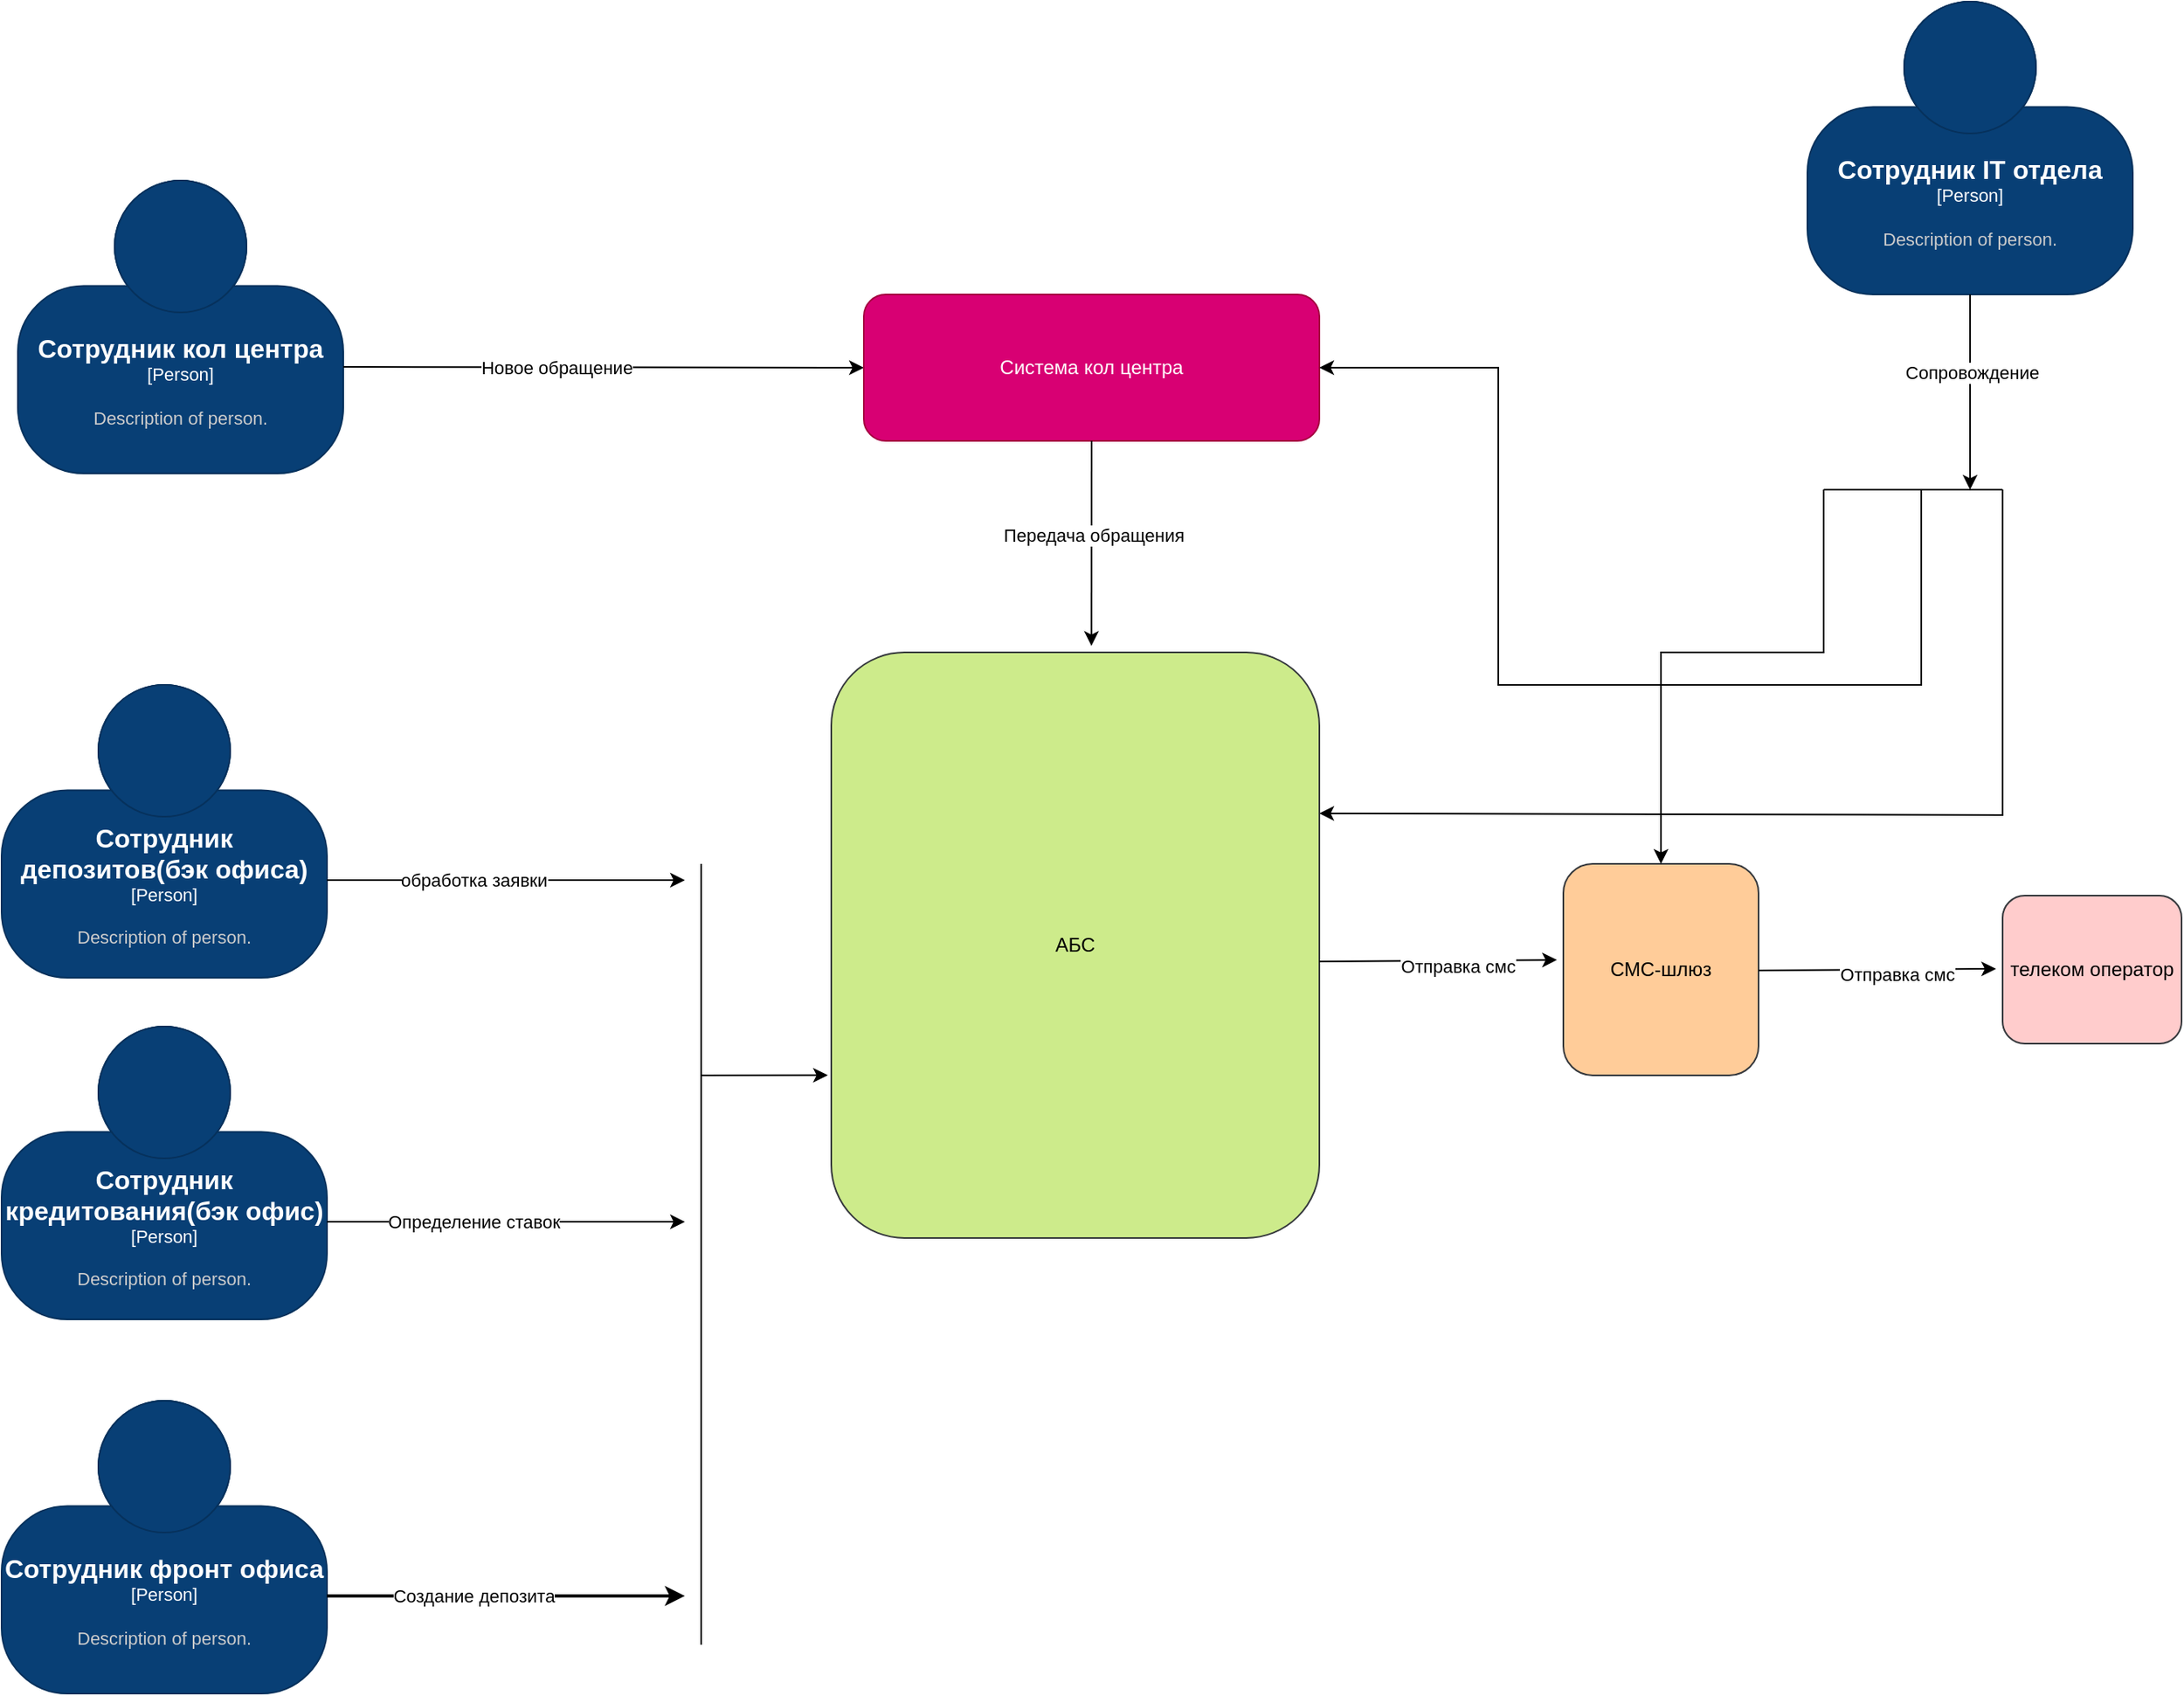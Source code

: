 <mxfile version="26.0.16">
  <diagram name="Страница — 1" id="PBP32PmpHkqNu2cr7u3G">
    <mxGraphModel dx="2901" dy="2311" grid="1" gridSize="10" guides="1" tooltips="1" connect="1" arrows="1" fold="1" page="1" pageScale="1" pageWidth="827" pageHeight="1169" math="0" shadow="0">
      <root>
        <mxCell id="0" />
        <mxCell id="1" parent="0" />
        <mxCell id="BXA2-kEwulEznvEi2GFy-1" value="АБС" style="rounded=1;whiteSpace=wrap;html=1;fillColor=#cdeb8b;strokeColor=#36393d;" vertex="1" parent="1">
          <mxGeometry x="230" y="380" width="300" height="360" as="geometry" />
        </mxCell>
        <object placeholders="1" c4Name="Сотрудник кол центра" c4Type="Person" c4Description="Description of person." label="&lt;font style=&quot;font-size: 16px&quot;&gt;&lt;b&gt;%c4Name%&lt;/b&gt;&lt;/font&gt;&lt;div&gt;[%c4Type%]&lt;/div&gt;&lt;br&gt;&lt;div&gt;&lt;font style=&quot;font-size: 11px&quot;&gt;&lt;font color=&quot;#cccccc&quot;&gt;%c4Description%&lt;/font&gt;&lt;/div&gt;" id="BXA2-kEwulEznvEi2GFy-2">
          <mxCell style="html=1;fontSize=11;dashed=0;whiteSpace=wrap;fillColor=#083F75;strokeColor=#06315C;fontColor=#ffffff;shape=mxgraph.c4.person2;align=center;metaEdit=1;points=[[0.5,0,0],[1,0.5,0],[1,0.75,0],[0.75,1,0],[0.5,1,0],[0.25,1,0],[0,0.75,0],[0,0.5,0]];resizable=0;" vertex="1" parent="1">
            <mxGeometry x="-270" y="90" width="200" height="180" as="geometry" />
          </mxCell>
        </object>
        <mxCell id="BXA2-kEwulEznvEi2GFy-3" value="" style="endArrow=none;html=1;rounded=0;" edge="1" parent="1">
          <mxGeometry width="50" height="50" relative="1" as="geometry">
            <mxPoint x="150" y="990" as="sourcePoint" />
            <mxPoint x="150" y="510" as="targetPoint" />
          </mxGeometry>
        </mxCell>
        <mxCell id="BXA2-kEwulEznvEi2GFy-4" value="" style="endArrow=classic;html=1;rounded=0;strokeWidth=1;entryX=0;entryY=0.5;entryDx=0;entryDy=0;" edge="1" parent="1" target="BXA2-kEwulEznvEi2GFy-23">
          <mxGeometry width="50" height="50" relative="1" as="geometry">
            <mxPoint x="-70" y="204.5" as="sourcePoint" />
            <mxPoint x="150" y="204.5" as="targetPoint" />
          </mxGeometry>
        </mxCell>
        <mxCell id="BXA2-kEwulEznvEi2GFy-5" value="Новое обращение" style="edgeLabel;html=1;align=center;verticalAlign=middle;resizable=0;points=[];" vertex="1" connectable="0" parent="BXA2-kEwulEznvEi2GFy-4">
          <mxGeometry x="-0.182" relative="1" as="geometry">
            <mxPoint as="offset" />
          </mxGeometry>
        </mxCell>
        <object placeholders="1" c4Name="Сотрудник депозитов(бэк офиса)" c4Type="Person" c4Description="Description of person." label="&lt;font style=&quot;font-size: 16px&quot;&gt;&lt;b&gt;%c4Name%&lt;/b&gt;&lt;/font&gt;&lt;div&gt;[%c4Type%]&lt;/div&gt;&lt;br&gt;&lt;div&gt;&lt;font style=&quot;font-size: 11px&quot;&gt;&lt;font color=&quot;#cccccc&quot;&gt;%c4Description%&lt;/font&gt;&lt;/div&gt;" id="BXA2-kEwulEznvEi2GFy-6">
          <mxCell style="html=1;fontSize=11;dashed=0;whiteSpace=wrap;fillColor=#083F75;strokeColor=#06315C;fontColor=#ffffff;shape=mxgraph.c4.person2;align=center;metaEdit=1;points=[[0.5,0,0],[1,0.5,0],[1,0.75,0],[0.75,1,0],[0.5,1,0],[0.25,1,0],[0,0.75,0],[0,0.5,0]];resizable=0;" vertex="1" parent="1">
            <mxGeometry x="-280" y="400" width="200" height="180" as="geometry" />
          </mxCell>
        </object>
        <mxCell id="BXA2-kEwulEznvEi2GFy-7" value="" style="endArrow=classic;html=1;rounded=0;strokeWidth=1;" edge="1" parent="1">
          <mxGeometry width="50" height="50" relative="1" as="geometry">
            <mxPoint x="-80" y="520" as="sourcePoint" />
            <mxPoint x="140" y="520" as="targetPoint" />
          </mxGeometry>
        </mxCell>
        <mxCell id="BXA2-kEwulEznvEi2GFy-8" value="обработка заявки" style="edgeLabel;html=1;align=center;verticalAlign=middle;resizable=0;points=[];" vertex="1" connectable="0" parent="BXA2-kEwulEznvEi2GFy-7">
          <mxGeometry x="-0.182" relative="1" as="geometry">
            <mxPoint as="offset" />
          </mxGeometry>
        </mxCell>
        <mxCell id="BXA2-kEwulEznvEi2GFy-9" value="" style="swimlane;swimlaneHead=0;swimlaneBody=0;fontStyle=0;connectable=0;strokeColor=inherit;fillColor=none;startSize=0;collapsible=0;recursiveResize=0;expand=0;fontSize=16;" vertex="1" parent="1">
          <mxGeometry x="620" y="653" width="160" height="177" as="geometry">
            <mxRectangle width="160" height="177" as="alternateBounds" />
          </mxGeometry>
        </mxCell>
        <mxCell id="BXA2-kEwulEznvEi2GFy-11" value="СМС-шлюз" style="rounded=1;whiteSpace=wrap;html=1;fillColor=#ffcc99;strokeColor=#36393d;" vertex="1" parent="1">
          <mxGeometry x="680" y="510" width="120" height="130" as="geometry" />
        </mxCell>
        <mxCell id="BXA2-kEwulEznvEi2GFy-12" value="" style="endArrow=classic;html=1;rounded=0;entryX=-0.033;entryY=0.454;entryDx=0;entryDy=0;entryPerimeter=0;" edge="1" parent="1" target="BXA2-kEwulEznvEi2GFy-11">
          <mxGeometry width="50" height="50" relative="1" as="geometry">
            <mxPoint x="530" y="570" as="sourcePoint" />
            <mxPoint x="580" y="520" as="targetPoint" />
          </mxGeometry>
        </mxCell>
        <mxCell id="BXA2-kEwulEznvEi2GFy-13" value="Отправка смс" style="edgeLabel;html=1;align=center;verticalAlign=middle;resizable=0;points=[];" vertex="1" connectable="0" parent="BXA2-kEwulEznvEi2GFy-12">
          <mxGeometry x="0.164" y="-3" relative="1" as="geometry">
            <mxPoint as="offset" />
          </mxGeometry>
        </mxCell>
        <mxCell id="BXA2-kEwulEznvEi2GFy-14" value="телеком оператор" style="rounded=1;whiteSpace=wrap;html=1;fillColor=#ffcccc;strokeColor=#36393d;" vertex="1" parent="1">
          <mxGeometry x="950" y="529.5" width="110" height="91" as="geometry" />
        </mxCell>
        <mxCell id="BXA2-kEwulEznvEi2GFy-15" value="" style="endArrow=classic;html=1;rounded=0;entryX=-0.033;entryY=0.454;entryDx=0;entryDy=0;entryPerimeter=0;" edge="1" parent="1">
          <mxGeometry width="50" height="50" relative="1" as="geometry">
            <mxPoint x="800" y="575.5" as="sourcePoint" />
            <mxPoint x="946" y="574.5" as="targetPoint" />
          </mxGeometry>
        </mxCell>
        <mxCell id="BXA2-kEwulEznvEi2GFy-16" value="Отправка смс" style="edgeLabel;html=1;align=center;verticalAlign=middle;resizable=0;points=[];" vertex="1" connectable="0" parent="BXA2-kEwulEznvEi2GFy-15">
          <mxGeometry x="0.164" y="-3" relative="1" as="geometry">
            <mxPoint as="offset" />
          </mxGeometry>
        </mxCell>
        <object placeholders="1" c4Name="Сотрудник кредитования(бэк офис)" c4Type="Person" c4Description="Description of person." label="&lt;font style=&quot;font-size: 16px&quot;&gt;&lt;b&gt;%c4Name%&lt;/b&gt;&lt;/font&gt;&lt;div&gt;[%c4Type%]&lt;/div&gt;&lt;br&gt;&lt;div&gt;&lt;font style=&quot;font-size: 11px&quot;&gt;&lt;font color=&quot;#cccccc&quot;&gt;%c4Description%&lt;/font&gt;&lt;/div&gt;" id="BXA2-kEwulEznvEi2GFy-17">
          <mxCell style="html=1;fontSize=11;dashed=0;whiteSpace=wrap;fillColor=#083F75;strokeColor=#06315C;fontColor=#ffffff;shape=mxgraph.c4.person2;align=center;metaEdit=1;points=[[0.5,0,0],[1,0.5,0],[1,0.75,0],[0.75,1,0],[0.5,1,0],[0.25,1,0],[0,0.75,0],[0,0.5,0]];resizable=0;" vertex="1" parent="1">
            <mxGeometry x="-280" y="610" width="200" height="180" as="geometry" />
          </mxCell>
        </object>
        <mxCell id="BXA2-kEwulEznvEi2GFy-18" value="" style="endArrow=classic;html=1;rounded=0;strokeWidth=1;" edge="1" parent="1">
          <mxGeometry width="50" height="50" relative="1" as="geometry">
            <mxPoint x="-80" y="730" as="sourcePoint" />
            <mxPoint x="140" y="730" as="targetPoint" />
          </mxGeometry>
        </mxCell>
        <mxCell id="BXA2-kEwulEznvEi2GFy-19" value="Определение ставок" style="edgeLabel;html=1;align=center;verticalAlign=middle;resizable=0;points=[];" vertex="1" connectable="0" parent="BXA2-kEwulEznvEi2GFy-18">
          <mxGeometry x="-0.182" relative="1" as="geometry">
            <mxPoint as="offset" />
          </mxGeometry>
        </mxCell>
        <object placeholders="1" c4Name="Сотрудник фронт офиса" c4Type="Person" c4Description="Description of person." label="&lt;font style=&quot;font-size: 16px&quot;&gt;&lt;b&gt;%c4Name%&lt;/b&gt;&lt;/font&gt;&lt;div&gt;[%c4Type%]&lt;/div&gt;&lt;br&gt;&lt;div&gt;&lt;font style=&quot;font-size: 11px&quot;&gt;&lt;font color=&quot;#cccccc&quot;&gt;%c4Description%&lt;/font&gt;&lt;/div&gt;" id="BXA2-kEwulEznvEi2GFy-20">
          <mxCell style="html=1;fontSize=11;dashed=0;whiteSpace=wrap;fillColor=#083F75;strokeColor=#06315C;fontColor=#ffffff;shape=mxgraph.c4.person2;align=center;metaEdit=1;points=[[0.5,0,0],[1,0.5,0],[1,0.75,0],[0.75,1,0],[0.5,1,0],[0.25,1,0],[0,0.75,0],[0,0.5,0]];resizable=0;" vertex="1" parent="1">
            <mxGeometry x="-280" y="840" width="200" height="180" as="geometry" />
          </mxCell>
        </object>
        <mxCell id="BXA2-kEwulEznvEi2GFy-21" value="" style="endArrow=classic;html=1;rounded=0;strokeWidth=2;" edge="1" parent="1">
          <mxGeometry width="50" height="50" relative="1" as="geometry">
            <mxPoint x="-80" y="960" as="sourcePoint" />
            <mxPoint x="140" y="960" as="targetPoint" />
          </mxGeometry>
        </mxCell>
        <mxCell id="BXA2-kEwulEznvEi2GFy-22" value="Создание депозита" style="edgeLabel;html=1;align=center;verticalAlign=middle;resizable=0;points=[];" vertex="1" connectable="0" parent="BXA2-kEwulEznvEi2GFy-21">
          <mxGeometry x="-0.182" relative="1" as="geometry">
            <mxPoint as="offset" />
          </mxGeometry>
        </mxCell>
        <mxCell id="BXA2-kEwulEznvEi2GFy-23" value="Система кол центра" style="rounded=1;whiteSpace=wrap;html=1;fillColor=#d80073;strokeColor=#A50040;fontColor=#ffffff;" vertex="1" parent="1">
          <mxGeometry x="250" y="160" width="280" height="90" as="geometry" />
        </mxCell>
        <mxCell id="BXA2-kEwulEznvEi2GFy-24" value="" style="endArrow=classic;html=1;rounded=0;entryX=0.533;entryY=-0.011;entryDx=0;entryDy=0;entryPerimeter=0;" edge="1" parent="1" target="BXA2-kEwulEznvEi2GFy-1">
          <mxGeometry width="50" height="50" relative="1" as="geometry">
            <mxPoint x="390" y="250" as="sourcePoint" />
            <mxPoint x="390" y="370" as="targetPoint" />
          </mxGeometry>
        </mxCell>
        <mxCell id="BXA2-kEwulEznvEi2GFy-25" value="Передача обращения" style="edgeLabel;html=1;align=center;verticalAlign=middle;resizable=0;points=[];" vertex="1" connectable="0" parent="BXA2-kEwulEznvEi2GFy-24">
          <mxGeometry x="-0.08" y="1" relative="1" as="geometry">
            <mxPoint as="offset" />
          </mxGeometry>
        </mxCell>
        <mxCell id="BXA2-kEwulEznvEi2GFy-26" value="" style="endArrow=classic;html=1;rounded=0;entryX=-0.007;entryY=0.722;entryDx=0;entryDy=0;entryPerimeter=0;" edge="1" parent="1" target="BXA2-kEwulEznvEi2GFy-1">
          <mxGeometry width="50" height="50" relative="1" as="geometry">
            <mxPoint x="150" y="640" as="sourcePoint" />
            <mxPoint x="440" y="800" as="targetPoint" />
          </mxGeometry>
        </mxCell>
        <object placeholders="1" c4Name="Сотрудник IT отдела" c4Type="Person" c4Description="Description of person." label="&lt;font style=&quot;font-size: 16px&quot;&gt;&lt;b&gt;%c4Name%&lt;/b&gt;&lt;/font&gt;&lt;div&gt;[%c4Type%]&lt;/div&gt;&lt;br&gt;&lt;div&gt;&lt;font style=&quot;font-size: 11px&quot;&gt;&lt;font color=&quot;#cccccc&quot;&gt;%c4Description%&lt;/font&gt;&lt;/div&gt;" id="BXA2-kEwulEznvEi2GFy-27">
          <mxCell style="html=1;fontSize=11;dashed=0;whiteSpace=wrap;fillColor=#083F75;strokeColor=#06315C;fontColor=#ffffff;shape=mxgraph.c4.person2;align=center;metaEdit=1;points=[[0.5,0,0],[1,0.5,0],[1,0.75,0],[0.75,1,0],[0.5,1,0],[0.25,1,0],[0,0.75,0],[0,0.5,0]];resizable=0;" vertex="1" parent="1">
            <mxGeometry x="830" y="-20" width="200" height="180" as="geometry" />
          </mxCell>
        </object>
        <mxCell id="BXA2-kEwulEznvEi2GFy-28" value="" style="endArrow=classic;html=1;rounded=0;exitX=0.5;exitY=1;exitDx=0;exitDy=0;exitPerimeter=0;" edge="1" parent="1" source="BXA2-kEwulEznvEi2GFy-27">
          <mxGeometry width="50" height="50" relative="1" as="geometry">
            <mxPoint x="970" y="260" as="sourcePoint" />
            <mxPoint x="930" y="280" as="targetPoint" />
          </mxGeometry>
        </mxCell>
        <mxCell id="BXA2-kEwulEznvEi2GFy-29" value="Сопровождение" style="edgeLabel;html=1;align=center;verticalAlign=middle;resizable=0;points=[];" vertex="1" connectable="0" parent="BXA2-kEwulEznvEi2GFy-28">
          <mxGeometry x="-0.2" y="1" relative="1" as="geometry">
            <mxPoint as="offset" />
          </mxGeometry>
        </mxCell>
        <mxCell id="BXA2-kEwulEznvEi2GFy-30" value="" style="endArrow=none;html=1;rounded=0;" edge="1" parent="1">
          <mxGeometry width="50" height="50" relative="1" as="geometry">
            <mxPoint x="840" y="280" as="sourcePoint" />
            <mxPoint x="950" y="280" as="targetPoint" />
          </mxGeometry>
        </mxCell>
        <mxCell id="BXA2-kEwulEznvEi2GFy-31" value="" style="endArrow=classic;html=1;rounded=0;entryX=0.5;entryY=0;entryDx=0;entryDy=0;" edge="1" parent="1" target="BXA2-kEwulEznvEi2GFy-11">
          <mxGeometry width="50" height="50" relative="1" as="geometry">
            <mxPoint x="840" y="280" as="sourcePoint" />
            <mxPoint x="440" y="440" as="targetPoint" />
            <Array as="points">
              <mxPoint x="840" y="380" />
              <mxPoint x="740" y="380" />
            </Array>
          </mxGeometry>
        </mxCell>
        <mxCell id="BXA2-kEwulEznvEi2GFy-32" value="" style="endArrow=classic;html=1;rounded=0;entryX=1;entryY=0.5;entryDx=0;entryDy=0;" edge="1" parent="1" target="BXA2-kEwulEznvEi2GFy-23">
          <mxGeometry width="50" height="50" relative="1" as="geometry">
            <mxPoint x="900" y="280" as="sourcePoint" />
            <mxPoint x="800" y="520" as="targetPoint" />
            <Array as="points">
              <mxPoint x="900" y="400" />
              <mxPoint x="640" y="400" />
              <mxPoint x="640" y="205" />
            </Array>
          </mxGeometry>
        </mxCell>
        <mxCell id="BXA2-kEwulEznvEi2GFy-33" value="" style="endArrow=classic;html=1;rounded=0;" edge="1" parent="1">
          <mxGeometry width="50" height="50" relative="1" as="geometry">
            <mxPoint x="950" y="280" as="sourcePoint" />
            <mxPoint x="530" y="478.966" as="targetPoint" />
            <Array as="points">
              <mxPoint x="950" y="480" />
            </Array>
          </mxGeometry>
        </mxCell>
      </root>
    </mxGraphModel>
  </diagram>
</mxfile>
